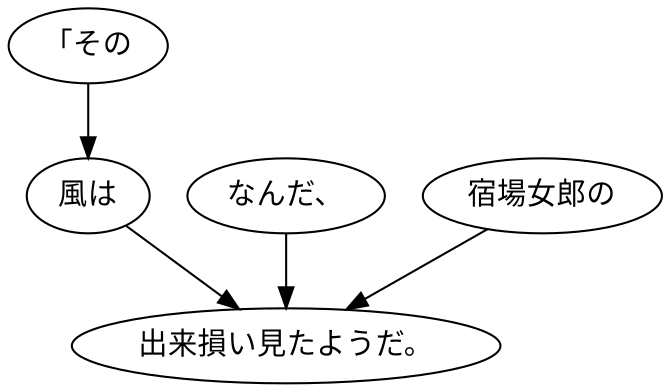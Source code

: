 digraph graph2895 {
	node0 [label="「その"];
	node1 [label="風は"];
	node2 [label="なんだ、"];
	node3 [label="宿場女郎の"];
	node4 [label="出来損い見たようだ。"];
	node0 -> node1;
	node1 -> node4;
	node2 -> node4;
	node3 -> node4;
}
